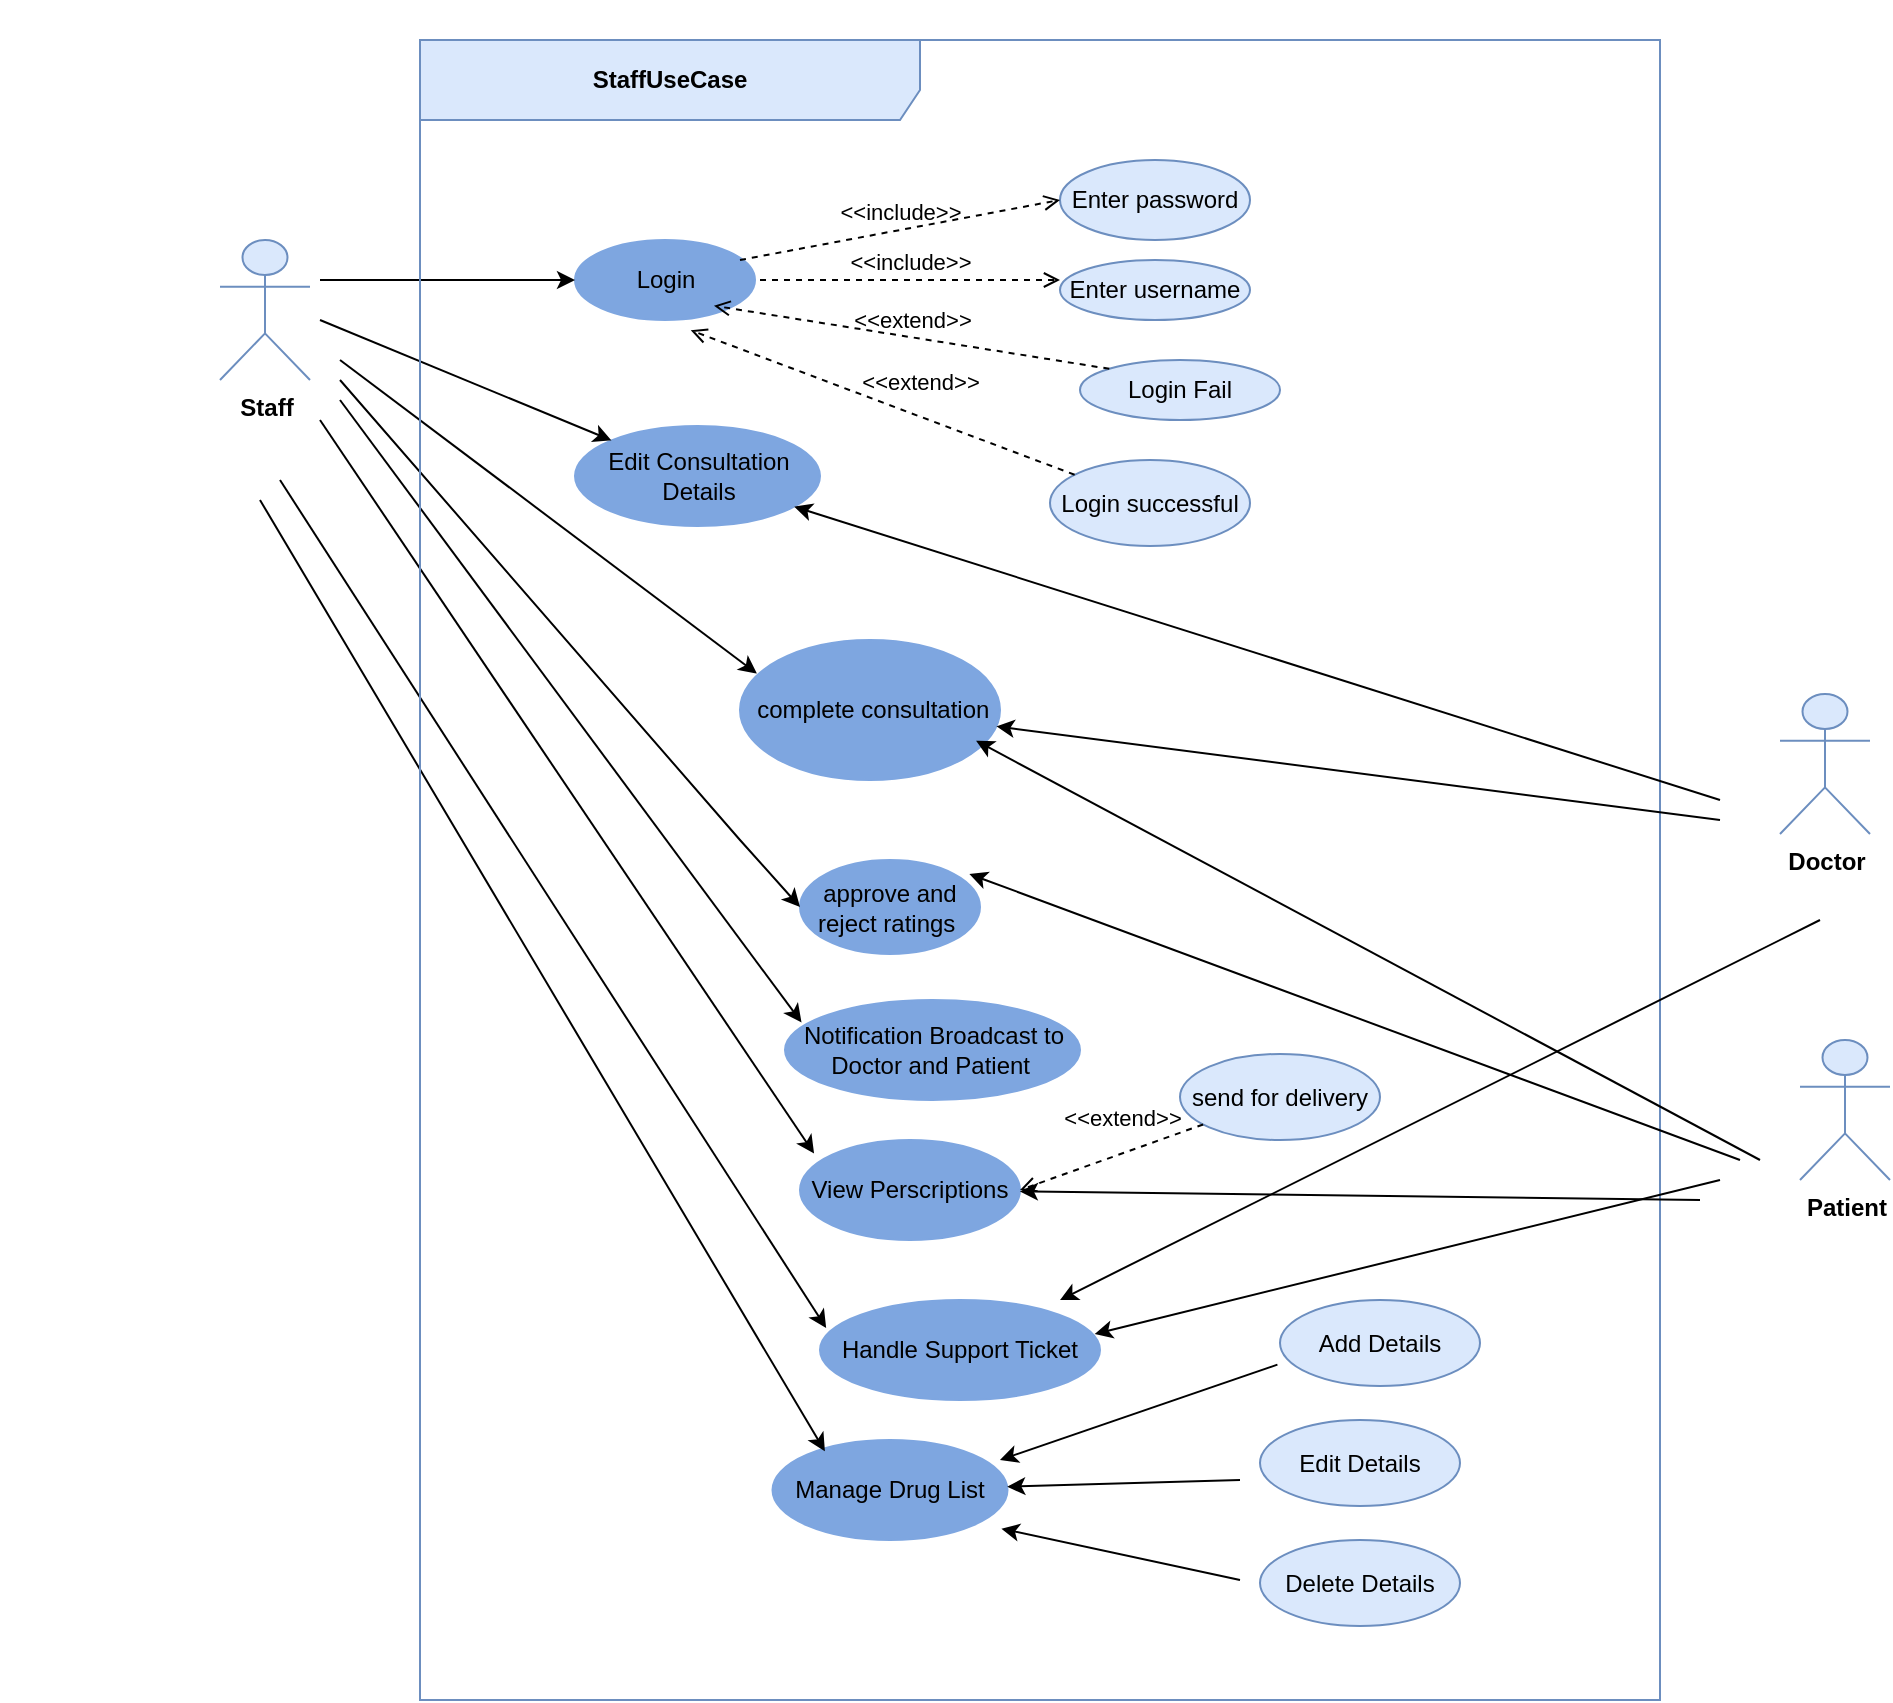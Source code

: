 <mxfile version="20.6.2" type="device"><diagram id="x-BHmShkbdb9FxS0tBZ3" name="Page-1"><mxGraphModel dx="705" dy="532" grid="1" gridSize="10" guides="1" tooltips="1" connect="1" arrows="1" fold="1" page="1" pageScale="1" pageWidth="850" pageHeight="1100" math="0" shadow="0"><root><mxCell id="0"/><mxCell id="1" parent="0"/><mxCell id="OlnVno69-k6I5AmMn0K7-1" value="&lt;mxGraphModel&gt;&lt;root&gt;&lt;mxCell id=&quot;0&quot;/&gt;&lt;mxCell id=&quot;1&quot; parent=&quot;0&quot;/&gt;&lt;mxCell id=&quot;2&quot; value=&quot;&amp;lt;b&amp;gt;Patient&amp;lt;/b&amp;gt;&quot; style=&quot;shape=umlActor;verticalLabelPosition=bottom;verticalAlign=top;html=1;outlineConnect=0;fontSize=12;fillColor=#dae8fc;strokeColor=#6c8ebf;&quot; vertex=&quot;1&quot; parent=&quot;1&quot;&gt;&lt;mxGeometry x=&quot;840&quot; y=&quot;327&quot; width=&quot;45&quot; height=&quot;70&quot; as=&quot;geometry&quot;/&gt;&lt;/mxCell&gt;&lt;mxCell id=&quot;3&quot; value=&quot;Login&quot; style=&quot;ellipse;whiteSpace=wrap;html=1;fontSize=12;fillColor=#7EA6E0;strokeColor=#7EA6E0;&quot; vertex=&quot;1&quot; parent=&quot;1&quot;&gt;&lt;mxGeometry x=&quot;237.5&quot; y=&quot;100&quot; width=&quot;90&quot; height=&quot;40&quot; as=&quot;geometry&quot;/&gt;&lt;/mxCell&gt;&lt;mxCell id=&quot;4&quot; value=&quot;Enter password&quot; style=&quot;ellipse;whiteSpace=wrap;html=1;fontSize=12;fillColor=#dae8fc;strokeColor=#6c8ebf;&quot; vertex=&quot;1&quot; parent=&quot;1&quot;&gt;&lt;mxGeometry x=&quot;480&quot; y=&quot;60&quot; width=&quot;95&quot; height=&quot;40&quot; as=&quot;geometry&quot;/&gt;&lt;/mxCell&gt;&lt;mxCell id=&quot;5&quot; value=&quot;Enter username&quot; style=&quot;ellipse;whiteSpace=wrap;html=1;fontSize=12;fillColor=#dae8fc;strokeColor=#6c8ebf;&quot; vertex=&quot;1&quot; parent=&quot;1&quot;&gt;&lt;mxGeometry x=&quot;480&quot; y=&quot;110&quot; width=&quot;95&quot; height=&quot;30&quot; as=&quot;geometry&quot;/&gt;&lt;/mxCell&gt;&lt;mxCell id=&quot;6&quot; value=&quot;Login Fail&quot; style=&quot;ellipse;whiteSpace=wrap;html=1;fontSize=12;fillColor=#dae8fc;strokeColor=#6c8ebf;&quot; vertex=&quot;1&quot; parent=&quot;1&quot;&gt;&lt;mxGeometry x=&quot;490&quot; y=&quot;160&quot; width=&quot;100&quot; height=&quot;30&quot; as=&quot;geometry&quot;/&gt;&lt;/mxCell&gt;&lt;mxCell id=&quot;7&quot; value=&quot;Views Home Page&quot; style=&quot;ellipse;whiteSpace=wrap;html=1;fontSize=12;fillColor=#7EA6E0;strokeColor=#7EA6E0;&quot; vertex=&quot;1&quot; parent=&quot;1&quot;&gt;&lt;mxGeometry x=&quot;237.5&quot; y=&quot;193&quot; width=&quot;112.5&quot; height=&quot;50&quot; as=&quot;geometry&quot;/&gt;&lt;/mxCell&gt;&lt;mxCell id=&quot;8&quot; value=&quot;Login successful&quot; style=&quot;ellipse;whiteSpace=wrap;html=1;fontSize=12;fillColor=#dae8fc;strokeColor=#6c8ebf;&quot; vertex=&quot;1&quot; parent=&quot;1&quot;&gt;&lt;mxGeometry x=&quot;475&quot; y=&quot;210&quot; width=&quot;100&quot; height=&quot;43&quot; as=&quot;geometry&quot;/&gt;&lt;/mxCell&gt;&lt;mxCell id=&quot;9&quot; value=&quot;View Profile&quot; style=&quot;ellipse;whiteSpace=wrap;html=1;fontSize=12;fillColor=#dae8fc;strokeColor=#6c8ebf;&quot; vertex=&quot;1&quot; parent=&quot;1&quot;&gt;&lt;mxGeometry x=&quot;370&quot; y=&quot;287&quot; width=&quot;120&quot; height=&quot;40&quot; as=&quot;geometry&quot;/&gt;&lt;/mxCell&gt;&lt;mxCell id=&quot;10&quot; value=&quot;Manage meetings&quot; style=&quot;ellipse;whiteSpace=wrap;html=1;fontSize=12;fillColor=#7EA6E0;strokeColor=#7EA6E0;&quot; vertex=&quot;1&quot; parent=&quot;1&quot;&gt;&lt;mxGeometry x=&quot;390&quot; y=&quot;347&quot; width=&quot;90&quot; height=&quot;50&quot; as=&quot;geometry&quot;/&gt;&lt;/mxCell&gt;&lt;mxCell id=&quot;11&quot; value=&quot;&amp;lt;span lang=&amp;quot;EN-SG&amp;quot;&amp;gt;Gives&amp;lt;br&amp;gt;consulation&amp;amp;nbsp;&amp;lt;/span&amp;gt;&quot; style=&quot;ellipse;whiteSpace=wrap;html=1;fillColor=#7EA6E0;strokeColor=#7EA6E0;&quot; vertex=&quot;1&quot; parent=&quot;1&quot;&gt;&lt;mxGeometry x=&quot;350&quot; y=&quot;550&quot; width=&quot;110&quot; height=&quot;50&quot; as=&quot;geometry&quot;/&gt;&lt;/mxCell&gt;&lt;mxCell id=&quot;12&quot; value=&quot;&amp;lt;span lang=&amp;quot;EN-SG&amp;quot;&amp;gt;View&amp;lt;br&amp;gt;meetings&amp;lt;/span&amp;gt;&quot; style=&quot;ellipse;whiteSpace=wrap;html=1;fillColor=#dae8fc;strokeColor=#6c8ebf;&quot; vertex=&quot;1&quot; parent=&quot;1&quot;&gt;&lt;mxGeometry x=&quot;650&quot; y=&quot;320&quot; width=&quot;90&quot; height=&quot;40&quot; as=&quot;geometry&quot;/&gt;&lt;/mxCell&gt;&lt;mxCell id=&quot;13&quot; value=&quot;&amp;lt;span lang=&amp;quot;EN-SG&amp;quot;&amp;gt;Update&amp;lt;br&amp;gt;meetings&amp;lt;/span&amp;gt;&quot; style=&quot;ellipse;whiteSpace=wrap;html=1;fillColor=#dae8fc;strokeColor=#6c8ebf;&quot; vertex=&quot;1&quot; parent=&quot;1&quot;&gt;&lt;mxGeometry x=&quot;670&quot; y=&quot;193&quot; width=&quot;90&quot; height=&quot;40&quot; as=&quot;geometry&quot;/&gt;&lt;/mxCell&gt;&lt;mxCell id=&quot;14&quot; value=&quot;&amp;lt;span lang=&amp;quot;EN-SG&amp;quot;&amp;gt;Cancel&amp;lt;br&amp;gt;meetings&amp;lt;/span&amp;gt;&quot; style=&quot;ellipse;whiteSpace=wrap;html=1;fillColor=#dae8fc;strokeColor=#6c8ebf;&quot; vertex=&quot;1&quot; parent=&quot;1&quot;&gt;&lt;mxGeometry x=&quot;680&quot; y=&quot;270&quot; width=&quot;90&quot; height=&quot;40&quot; as=&quot;geometry&quot;/&gt;&lt;/mxCell&gt;&lt;mxCell id=&quot;15&quot; value=&quot;View All Apointments&quot; style=&quot;ellipse;whiteSpace=wrap;html=1;fontSize=12;fillColor=#7EA6E0;strokeColor=#7EA6E0;&quot; vertex=&quot;1&quot; parent=&quot;1&quot;&gt;&lt;mxGeometry x=&quot;350&quot; y=&quot;410&quot; width=&quot;90&quot; height=&quot;47&quot; as=&quot;geometry&quot;/&gt;&lt;/mxCell&gt;&lt;mxCell id=&quot;16&quot; value=&quot;Views Patient Records&quot; style=&quot;ellipse;whiteSpace=wrap;html=1;fontSize=12;fillColor=#7EA6E0;strokeColor=#7EA6E0;&quot; vertex=&quot;1&quot; parent=&quot;1&quot;&gt;&lt;mxGeometry x=&quot;342.5&quot; y=&quot;480&quot; width=&quot;100&quot; height=&quot;50&quot; as=&quot;geometry&quot;/&gt;&lt;/mxCell&gt;&lt;mxCell id=&quot;17&quot; value=&quot;Prescribe Medication&amp;amp;nbsp;&amp;lt;span style=&amp;quot;color: rgba(0, 0, 0, 0); font-family: monospace; font-size: 0px; text-align: start;&amp;quot;&amp;gt;%3CmxGraphModel%3E%3Croot%3E%3CmxCell%20id%3D%220%22%2F%3E%3CmxCell%20id%3D%221%22%20parent%3D%220%22%2F%3E%3CmxCell%20id%3D%222%22%20value%3D%22Manage%20meetings%22%20style%3D%22ellipse%3BwhiteSpace%3Dwrap%3Bhtml%3D1%3BfontSize%3D12%3B%22%20vertex%3D%221%22%20parent%3D%221%22%3E%3CmxGeometry%20x%3D%22350%22%20y%3D%22347%22%20width%3D%2290%22%20height%3D%2250%22%20as%3D%22geometry%22%2F%3E%3C%2FmxCell%3E%3C%2Froot%3E%3C%2FmxGraphModel%3E" style="text;whiteSpace=wrap;html=1;" vertex="1" parent="1"><mxGeometry x="220" y="120" width="60" height="50" as="geometry"/></mxCell><mxCell id="OlnVno69-k6I5AmMn0K7-2" value="&lt;b&gt;Doctor&lt;/b&gt;" style="shape=umlActor;verticalLabelPosition=bottom;verticalAlign=top;html=1;outlineConnect=0;fontSize=12;fillColor=#dae8fc;strokeColor=#6c8ebf;" vertex="1" parent="1"><mxGeometry x="1110" y="467" width="45" height="70" as="geometry"/></mxCell><mxCell id="OlnVno69-k6I5AmMn0K7-3" value="Login" style="ellipse;whiteSpace=wrap;html=1;fontSize=12;fillColor=#7EA6E0;strokeColor=#7EA6E0;" vertex="1" parent="1"><mxGeometry x="507.5" y="240" width="90" height="40" as="geometry"/></mxCell><mxCell id="OlnVno69-k6I5AmMn0K7-4" value="Enter password" style="ellipse;whiteSpace=wrap;html=1;fontSize=12;fillColor=#dae8fc;strokeColor=#6c8ebf;" vertex="1" parent="1"><mxGeometry x="750" y="200" width="95" height="40" as="geometry"/></mxCell><mxCell id="OlnVno69-k6I5AmMn0K7-5" value="Enter username" style="ellipse;whiteSpace=wrap;html=1;fontSize=12;fillColor=#dae8fc;strokeColor=#6c8ebf;" vertex="1" parent="1"><mxGeometry x="750" y="250" width="95" height="30" as="geometry"/></mxCell><mxCell id="OlnVno69-k6I5AmMn0K7-6" value="Login Fail" style="ellipse;whiteSpace=wrap;html=1;fontSize=12;fillColor=#dae8fc;strokeColor=#6c8ebf;" vertex="1" parent="1"><mxGeometry x="760" y="300" width="100" height="30" as="geometry"/></mxCell><mxCell id="OlnVno69-k6I5AmMn0K7-7" value="Edit Consultation Details" style="ellipse;whiteSpace=wrap;html=1;fontSize=12;fillColor=#7EA6E0;strokeColor=#7EA6E0;" vertex="1" parent="1"><mxGeometry x="507.5" y="333" width="122.5" height="50" as="geometry"/></mxCell><mxCell id="OlnVno69-k6I5AmMn0K7-8" value="Login successful" style="ellipse;whiteSpace=wrap;html=1;fontSize=12;fillColor=#dae8fc;strokeColor=#6c8ebf;" vertex="1" parent="1"><mxGeometry x="745" y="350" width="100" height="43" as="geometry"/></mxCell><mxCell id="OlnVno69-k6I5AmMn0K7-10" value="&amp;nbsp;complete consultation" style="ellipse;whiteSpace=wrap;html=1;fontSize=12;fillColor=#7EA6E0;strokeColor=#7EA6E0;" vertex="1" parent="1"><mxGeometry x="590" y="440" width="130" height="70" as="geometry"/></mxCell><mxCell id="OlnVno69-k6I5AmMn0K7-11" value="View Perscriptions" style="ellipse;whiteSpace=wrap;html=1;fillColor=#7EA6E0;strokeColor=#7EA6E0;" vertex="1" parent="1"><mxGeometry x="620" y="690" width="110" height="50" as="geometry"/></mxCell><mxCell id="OlnVno69-k6I5AmMn0K7-15" value="approve and reject ratings&amp;nbsp;" style="ellipse;whiteSpace=wrap;html=1;fontSize=12;fillColor=#7EA6E0;strokeColor=#7EA6E0;" vertex="1" parent="1"><mxGeometry x="620" y="550" width="90" height="47" as="geometry"/></mxCell><mxCell id="OlnVno69-k6I5AmMn0K7-16" value="Notification Broadcast to Doctor and Patient&amp;nbsp;" style="ellipse;whiteSpace=wrap;html=1;fontSize=12;fillColor=#7EA6E0;strokeColor=#7EA6E0;" vertex="1" parent="1"><mxGeometry x="612.5" y="620" width="147.5" height="50" as="geometry"/></mxCell><mxCell id="OlnVno69-k6I5AmMn0K7-17" value="Handle Support Ticket" style="ellipse;whiteSpace=wrap;html=1;fontSize=12;fillColor=#7EA6E0;strokeColor=#7EA6E0;" vertex="1" parent="1"><mxGeometry x="630" y="770" width="140" height="50" as="geometry"/></mxCell><mxCell id="OlnVno69-k6I5AmMn0K7-18" value="Manage Drug List" style="ellipse;whiteSpace=wrap;html=1;fontSize=12;fillColor=#7EA6E0;strokeColor=#7EA6E0;" vertex="1" parent="1"><mxGeometry x="606.25" y="840" width="117.5" height="50" as="geometry"/></mxCell><mxCell id="OlnVno69-k6I5AmMn0K7-19" value="&lt;b&gt;Staff&lt;/b&gt;" style="shape=umlActor;verticalLabelPosition=bottom;verticalAlign=top;html=1;outlineConnect=0;fontSize=12;fillColor=#dae8fc;strokeColor=#6c8ebf;" vertex="1" parent="1"><mxGeometry x="330" y="240" width="45" height="70" as="geometry"/></mxCell><mxCell id="OlnVno69-k6I5AmMn0K7-20" value="&lt;b&gt;Patient&lt;/b&gt;" style="shape=umlActor;verticalLabelPosition=bottom;verticalAlign=top;html=1;outlineConnect=0;fontSize=12;fillColor=#dae8fc;strokeColor=#6c8ebf;" vertex="1" parent="1"><mxGeometry x="1120" y="640" width="45" height="70" as="geometry"/></mxCell><mxCell id="OlnVno69-k6I5AmMn0K7-21" value="" style="endArrow=classic;html=1;rounded=0;" edge="1" parent="1" target="OlnVno69-k6I5AmMn0K7-3"><mxGeometry width="50" height="50" relative="1" as="geometry"><mxPoint x="380" y="260" as="sourcePoint"/><mxPoint x="440" y="260" as="targetPoint"/></mxGeometry></mxCell><mxCell id="OlnVno69-k6I5AmMn0K7-22" value="" style="endArrow=classic;html=1;rounded=0;" edge="1" parent="1" target="OlnVno69-k6I5AmMn0K7-7"><mxGeometry width="50" height="50" relative="1" as="geometry"><mxPoint x="380" y="280" as="sourcePoint"/><mxPoint x="450" y="300" as="targetPoint"/></mxGeometry></mxCell><mxCell id="OlnVno69-k6I5AmMn0K7-23" value="" style="endArrow=classic;html=1;rounded=0;entryX=0;entryY=0.5;entryDx=0;entryDy=0;" edge="1" parent="1" target="OlnVno69-k6I5AmMn0K7-15"><mxGeometry width="50" height="50" relative="1" as="geometry"><mxPoint x="390" y="310" as="sourcePoint"/><mxPoint x="430" y="310" as="targetPoint"/><Array as="points"><mxPoint x="590" y="540"/></Array></mxGeometry></mxCell><mxCell id="OlnVno69-k6I5AmMn0K7-24" value="" style="endArrow=classic;html=1;rounded=0;entryX=0.065;entryY=0.24;entryDx=0;entryDy=0;entryPerimeter=0;" edge="1" parent="1" target="OlnVno69-k6I5AmMn0K7-10"><mxGeometry width="50" height="50" relative="1" as="geometry"><mxPoint x="390" y="300" as="sourcePoint"/><mxPoint x="420" y="320" as="targetPoint"/></mxGeometry></mxCell><mxCell id="OlnVno69-k6I5AmMn0K7-25" value="" style="endArrow=classic;html=1;rounded=0;entryX=0.056;entryY=0.224;entryDx=0;entryDy=0;entryPerimeter=0;" edge="1" parent="1" target="OlnVno69-k6I5AmMn0K7-16"><mxGeometry width="50" height="50" relative="1" as="geometry"><mxPoint x="390" y="320" as="sourcePoint"/><mxPoint x="630" y="620" as="targetPoint"/></mxGeometry></mxCell><mxCell id="OlnVno69-k6I5AmMn0K7-26" value="" style="endArrow=classic;html=1;rounded=0;entryX=0.064;entryY=0.136;entryDx=0;entryDy=0;entryPerimeter=0;" edge="1" parent="1" target="OlnVno69-k6I5AmMn0K7-11"><mxGeometry width="50" height="50" relative="1" as="geometry"><mxPoint x="380" y="330" as="sourcePoint"/><mxPoint x="440" y="380" as="targetPoint"/></mxGeometry></mxCell><mxCell id="OlnVno69-k6I5AmMn0K7-27" value="" style="endArrow=classic;html=1;rounded=0;entryX=0.022;entryY=0.28;entryDx=0;entryDy=0;entryPerimeter=0;" edge="1" parent="1" target="OlnVno69-k6I5AmMn0K7-17"><mxGeometry width="50" height="50" relative="1" as="geometry"><mxPoint x="360" y="360" as="sourcePoint"/><mxPoint x="630" y="820" as="targetPoint"/></mxGeometry></mxCell><mxCell id="OlnVno69-k6I5AmMn0K7-28" value="" style="endArrow=classic;html=1;rounded=0;entryX=0.223;entryY=0.113;entryDx=0;entryDy=0;entryPerimeter=0;" edge="1" parent="1" target="OlnVno69-k6I5AmMn0K7-18"><mxGeometry width="50" height="50" relative="1" as="geometry"><mxPoint x="350" y="370" as="sourcePoint"/><mxPoint x="480" y="810" as="targetPoint"/></mxGeometry></mxCell><mxCell id="OlnVno69-k6I5AmMn0K7-37" value="&amp;lt;&amp;lt;include&amp;gt;&amp;gt;" style="html=1;verticalAlign=bottom;labelBackgroundColor=none;endArrow=open;endFill=0;dashed=1;rounded=0;entryX=0;entryY=0.5;entryDx=0;entryDy=0;" edge="1" parent="1" target="OlnVno69-k6I5AmMn0K7-4"><mxGeometry width="160" relative="1" as="geometry"><mxPoint x="590" y="250" as="sourcePoint"/><mxPoint x="750" y="250" as="targetPoint"/></mxGeometry></mxCell><mxCell id="OlnVno69-k6I5AmMn0K7-38" value="&amp;lt;&amp;lt;include&amp;gt;&amp;gt;" style="html=1;verticalAlign=bottom;labelBackgroundColor=none;endArrow=open;endFill=0;dashed=1;rounded=0;" edge="1" parent="1"><mxGeometry width="160" relative="1" as="geometry"><mxPoint x="600" y="260" as="sourcePoint"/><mxPoint x="750" y="260" as="targetPoint"/></mxGeometry></mxCell><mxCell id="OlnVno69-k6I5AmMn0K7-39" value="&amp;lt;&amp;lt;extend&amp;gt;&amp;gt;" style="html=1;verticalAlign=bottom;labelBackgroundColor=none;endArrow=open;endFill=0;dashed=1;rounded=0;exitX=0;exitY=0;exitDx=0;exitDy=0;entryX=0.772;entryY=0.822;entryDx=0;entryDy=0;entryPerimeter=0;" edge="1" parent="1" source="OlnVno69-k6I5AmMn0K7-6" target="OlnVno69-k6I5AmMn0K7-3"><mxGeometry width="160" relative="1" as="geometry"><mxPoint x="580" y="280" as="sourcePoint"/><mxPoint x="600" y="270" as="targetPoint"/></mxGeometry></mxCell><mxCell id="OlnVno69-k6I5AmMn0K7-40" value="&amp;lt;&amp;lt;extend&amp;gt;&amp;gt;" style="html=1;verticalAlign=bottom;labelBackgroundColor=none;endArrow=open;endFill=0;dashed=1;rounded=0;entryX=0.643;entryY=1.128;entryDx=0;entryDy=0;entryPerimeter=0;" edge="1" parent="1" source="OlnVno69-k6I5AmMn0K7-8" target="OlnVno69-k6I5AmMn0K7-3"><mxGeometry x="-0.166" y="-8" width="160" relative="1" as="geometry"><mxPoint x="550" y="280" as="sourcePoint"/><mxPoint x="500" y="280" as="targetPoint"/><mxPoint as="offset"/></mxGeometry></mxCell><mxCell id="OlnVno69-k6I5AmMn0K7-45" value="&lt;b&gt;StaffUseCase&lt;/b&gt;" style="shape=umlFrame;whiteSpace=wrap;html=1;fillColor=#dae8fc;strokeColor=#6c8ebf;width=250;height=40;" vertex="1" parent="1"><mxGeometry x="430" y="140" width="620" height="830" as="geometry"/></mxCell><mxCell id="OlnVno69-k6I5AmMn0K7-48" value="send for delivery" style="ellipse;whiteSpace=wrap;html=1;fontSize=12;fillColor=#dae8fc;strokeColor=#6c8ebf;" vertex="1" parent="1"><mxGeometry x="810" y="647" width="100" height="43" as="geometry"/></mxCell><mxCell id="OlnVno69-k6I5AmMn0K7-49" value="&amp;lt;&amp;lt;extend&amp;gt;&amp;gt;" style="html=1;verticalAlign=bottom;labelBackgroundColor=none;endArrow=open;endFill=0;dashed=1;rounded=0;entryX=1;entryY=0.5;entryDx=0;entryDy=0;" edge="1" parent="1" source="OlnVno69-k6I5AmMn0K7-48" target="OlnVno69-k6I5AmMn0K7-11"><mxGeometry x="-0.166" y="-8" width="160" relative="1" as="geometry"><mxPoint x="767.341" y="367.357" as="sourcePoint"/><mxPoint x="575.37" y="295.12" as="targetPoint"/><mxPoint as="offset"/></mxGeometry></mxCell><mxCell id="OlnVno69-k6I5AmMn0K7-50" value="" style="endArrow=classic;html=1;rounded=0;" edge="1" parent="1" target="OlnVno69-k6I5AmMn0K7-18"><mxGeometry width="50" height="50" relative="1" as="geometry"><mxPoint x="840" y="860" as="sourcePoint"/><mxPoint x="760" y="850" as="targetPoint"/></mxGeometry></mxCell><mxCell id="OlnVno69-k6I5AmMn0K7-52" value="Edit Details" style="ellipse;whiteSpace=wrap;html=1;fontSize=12;fillColor=#dae8fc;strokeColor=#6c8ebf;" vertex="1" parent="1"><mxGeometry x="850" y="830" width="100" height="43" as="geometry"/></mxCell><mxCell id="OlnVno69-k6I5AmMn0K7-53" value="Add Details" style="ellipse;whiteSpace=wrap;html=1;fontSize=12;fillColor=#dae8fc;strokeColor=#6c8ebf;" vertex="1" parent="1"><mxGeometry x="860" y="770" width="100" height="43" as="geometry"/></mxCell><mxCell id="OlnVno69-k6I5AmMn0K7-54" value="Delete Details" style="ellipse;whiteSpace=wrap;html=1;fontSize=12;fillColor=#dae8fc;strokeColor=#6c8ebf;" vertex="1" parent="1"><mxGeometry x="850" y="890" width="100" height="43" as="geometry"/></mxCell><mxCell id="OlnVno69-k6I5AmMn0K7-56" value="" style="endArrow=classic;html=1;rounded=0;exitX=-0.013;exitY=0.752;exitDx=0;exitDy=0;exitPerimeter=0;entryX=0.968;entryY=0.2;entryDx=0;entryDy=0;entryPerimeter=0;" edge="1" parent="1" source="OlnVno69-k6I5AmMn0K7-53" target="OlnVno69-k6I5AmMn0K7-18"><mxGeometry width="50" height="50" relative="1" as="geometry"><mxPoint x="680" y="880" as="sourcePoint"/><mxPoint x="700" y="830" as="targetPoint"/></mxGeometry></mxCell><mxCell id="OlnVno69-k6I5AmMn0K7-59" value="" style="endArrow=classic;html=1;rounded=0;entryX=0.974;entryY=0.887;entryDx=0;entryDy=0;entryPerimeter=0;" edge="1" parent="1" target="OlnVno69-k6I5AmMn0K7-18"><mxGeometry width="50" height="50" relative="1" as="geometry"><mxPoint x="840" y="910" as="sourcePoint"/><mxPoint x="770" y="900" as="targetPoint"/></mxGeometry></mxCell><mxCell id="OlnVno69-k6I5AmMn0K7-60" value="" style="endArrow=classic;html=1;rounded=0;" edge="1" parent="1" target="OlnVno69-k6I5AmMn0K7-10"><mxGeometry width="50" height="50" relative="1" as="geometry"><mxPoint x="1080" y="530" as="sourcePoint"/><mxPoint x="770" y="470" as="targetPoint"/></mxGeometry></mxCell><mxCell id="OlnVno69-k6I5AmMn0K7-61" value="" style="endArrow=classic;html=1;rounded=0;entryX=0.908;entryY=0.719;entryDx=0;entryDy=0;entryPerimeter=0;" edge="1" parent="1" target="OlnVno69-k6I5AmMn0K7-10"><mxGeometry width="50" height="50" relative="1" as="geometry"><mxPoint x="1100" y="700" as="sourcePoint"/><mxPoint x="750" y="490" as="targetPoint"/></mxGeometry></mxCell><mxCell id="OlnVno69-k6I5AmMn0K7-62" value="" style="endArrow=classic;html=1;rounded=0;" edge="1" parent="1" target="OlnVno69-k6I5AmMn0K7-7"><mxGeometry width="50" height="50" relative="1" as="geometry"><mxPoint x="1080" y="520" as="sourcePoint"/><mxPoint x="680" y="360" as="targetPoint"/></mxGeometry></mxCell><mxCell id="OlnVno69-k6I5AmMn0K7-63" value="" style="endArrow=classic;html=1;rounded=0;entryX=0.941;entryY=0.149;entryDx=0;entryDy=0;entryPerimeter=0;" edge="1" parent="1" target="OlnVno69-k6I5AmMn0K7-15"><mxGeometry width="50" height="50" relative="1" as="geometry"><mxPoint x="1090" y="700" as="sourcePoint"/><mxPoint x="870" y="550" as="targetPoint"/></mxGeometry></mxCell><mxCell id="OlnVno69-k6I5AmMn0K7-65" value="" style="endArrow=classic;html=1;rounded=0;" edge="1" parent="1" target="OlnVno69-k6I5AmMn0K7-11"><mxGeometry width="50" height="50" relative="1" as="geometry"><mxPoint x="1070" y="720" as="sourcePoint"/><mxPoint x="770" y="730" as="targetPoint"/></mxGeometry></mxCell><mxCell id="OlnVno69-k6I5AmMn0K7-66" value="" style="endArrow=classic;html=1;rounded=0;entryX=0.981;entryY=0.34;entryDx=0;entryDy=0;entryPerimeter=0;" edge="1" parent="1" target="OlnVno69-k6I5AmMn0K7-17"><mxGeometry width="50" height="50" relative="1" as="geometry"><mxPoint x="1080" y="710" as="sourcePoint"/><mxPoint x="820" y="780" as="targetPoint"/></mxGeometry></mxCell><mxCell id="OlnVno69-k6I5AmMn0K7-67" value="" style="endArrow=classic;html=1;rounded=0;" edge="1" parent="1"><mxGeometry width="50" height="50" relative="1" as="geometry"><mxPoint x="1130" y="580" as="sourcePoint"/><mxPoint x="750" y="770" as="targetPoint"/></mxGeometry></mxCell></root></mxGraphModel></diagram></mxfile>